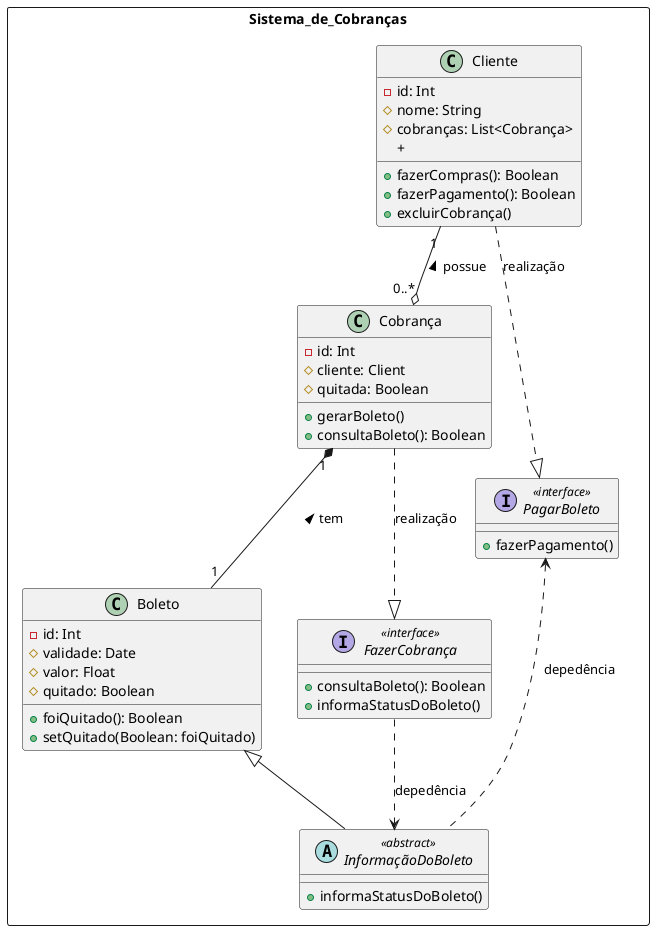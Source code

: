 @startuml sisDeCobrança
  package Sistema_de_Cobranças <<rectangle>> {

    class Cliente {
      - id: Int
      # nome: String
      # cobranças: List<Cobrança>
      + fazerCompras(): Boolean
      + fazerPagamento(): Boolean
      + 
      + excluirCobrança()
    }

    class Cobrança {
      - id: Int
      # cliente: Client
      # quitada: Boolean
      + gerarBoleto()
      + consultaBoleto(): Boolean
    }

    class Boleto {
      - id: Int
      # validade: Date
      # valor: Float
      # quitado: Boolean
      + foiQuitado(): Boolean
      + setQuitado(Boolean: foiQuitado)
    }

    interface PagarBoleto <<interface>> {
      + fazerPagamento()
    }

    abstract class InformaçãoDoBoleto <<abstract>> {
      + informaStatusDoBoleto()
    }

    interface FazerCobrança <<interface>> {
      + consultaBoleto(): Boolean
      + informaStatusDoBoleto()
    }

    Cliente "1" --o "0..*" Cobrança: < possue 
    Cobrança "1" *-- "1" Boleto: < tem
    Boleto <|-- InformaçãoDoBoleto
    PagarBoleto <.. InformaçãoDoBoleto: depedência
    Cliente ..|> PagarBoleto: realização
    Cobrança ..|> FazerCobrança: realização
    FazerCobrança ..> InformaçãoDoBoleto: depedência
  }
@enduml